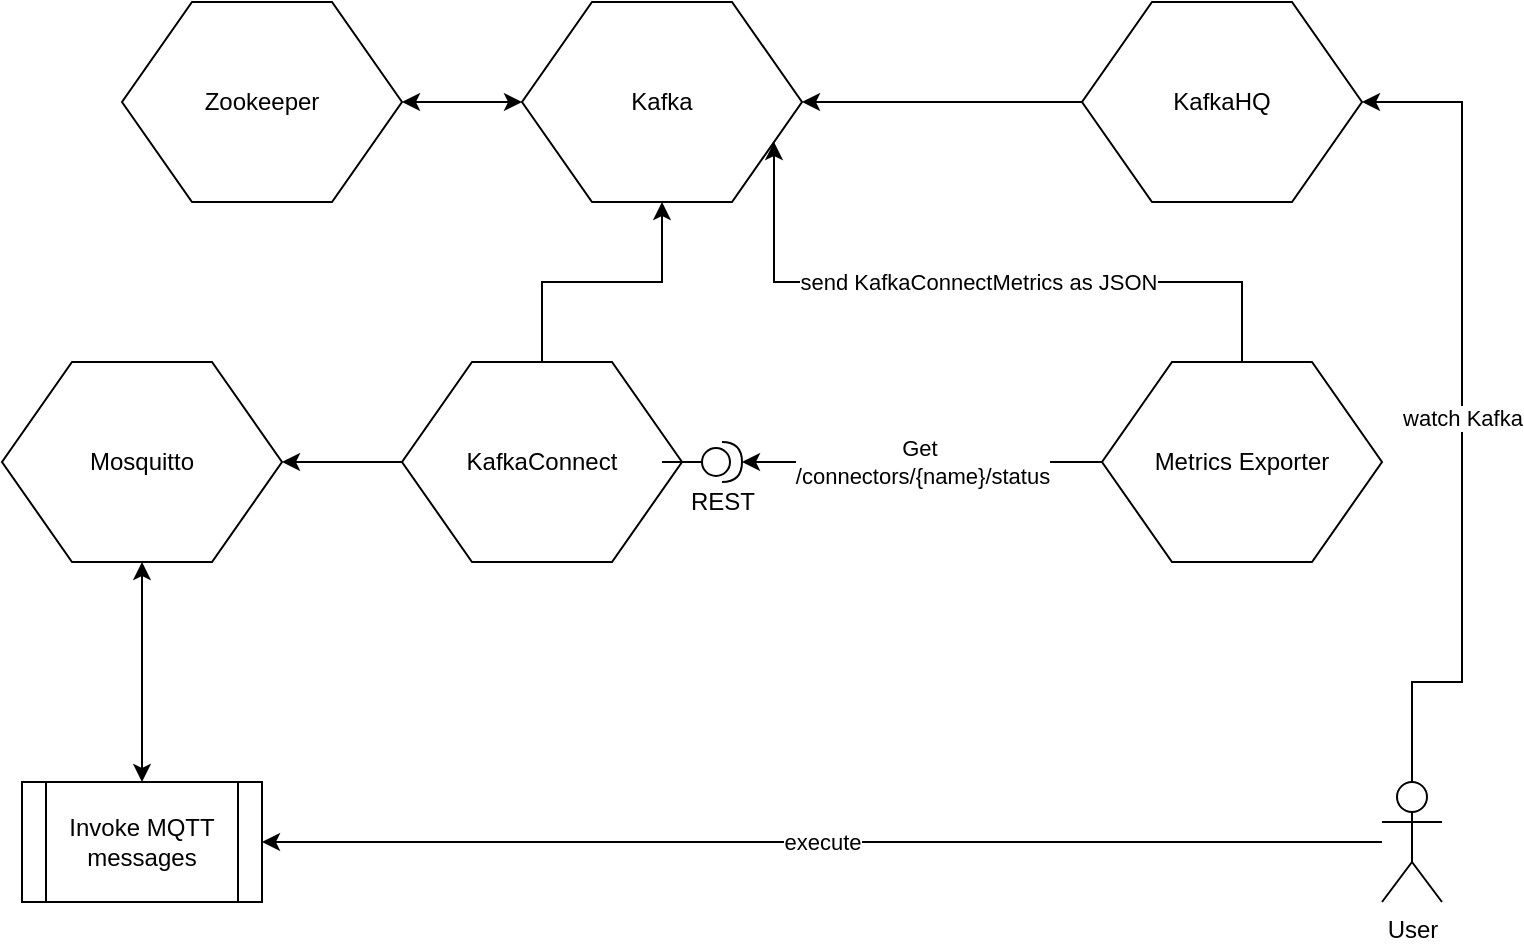 <mxfile version="12.9.9" type="device"><diagram id="1NkWZyy_v6i_I5l--Wnk" name="Page-1"><mxGraphModel dx="1106" dy="853" grid="1" gridSize="10" guides="1" tooltips="1" connect="1" arrows="1" fold="1" page="1" pageScale="1" pageWidth="1654" pageHeight="1169" math="0" shadow="0"><root><mxCell id="0"/><mxCell id="1" parent="0"/><mxCell id="vUknawqnKvZkunKDsxrC-11" style="edgeStyle=orthogonalEdgeStyle;rounded=0;orthogonalLoop=1;jettySize=auto;html=1;entryX=1;entryY=0.5;entryDx=0;entryDy=0;startArrow=classic;startFill=1;" edge="1" parent="1" source="vUknawqnKvZkunKDsxrC-1" target="vUknawqnKvZkunKDsxrC-4"><mxGeometry relative="1" as="geometry"/></mxCell><mxCell id="vUknawqnKvZkunKDsxrC-1" value="Kafka" style="shape=hexagon;perimeter=hexagonPerimeter2;whiteSpace=wrap;html=1;size=0.25" vertex="1" parent="1"><mxGeometry x="280" y="290" width="140" height="100" as="geometry"/></mxCell><mxCell id="vUknawqnKvZkunKDsxrC-8" style="edgeStyle=orthogonalEdgeStyle;rounded=0;orthogonalLoop=1;jettySize=auto;html=1;entryX=1;entryY=0.5;entryDx=0;entryDy=0;" edge="1" parent="1" source="vUknawqnKvZkunKDsxrC-2" target="vUknawqnKvZkunKDsxrC-3"><mxGeometry relative="1" as="geometry"/></mxCell><mxCell id="vUknawqnKvZkunKDsxrC-9" style="edgeStyle=orthogonalEdgeStyle;rounded=0;orthogonalLoop=1;jettySize=auto;html=1;entryX=0.5;entryY=1;entryDx=0;entryDy=0;" edge="1" parent="1" source="vUknawqnKvZkunKDsxrC-2" target="vUknawqnKvZkunKDsxrC-1"><mxGeometry relative="1" as="geometry"/></mxCell><mxCell id="vUknawqnKvZkunKDsxrC-2" value="KafkaConnect" style="shape=hexagon;perimeter=hexagonPerimeter2;whiteSpace=wrap;html=1;size=0.25" vertex="1" parent="1"><mxGeometry x="220" y="470" width="140" height="100" as="geometry"/></mxCell><mxCell id="vUknawqnKvZkunKDsxrC-3" value="Mosquitto" style="shape=hexagon;perimeter=hexagonPerimeter2;whiteSpace=wrap;html=1;size=0.25" vertex="1" parent="1"><mxGeometry x="20" y="470" width="140" height="100" as="geometry"/></mxCell><mxCell id="vUknawqnKvZkunKDsxrC-4" value="Zookeeper" style="shape=hexagon;perimeter=hexagonPerimeter2;whiteSpace=wrap;html=1;size=0.25" vertex="1" parent="1"><mxGeometry x="80" y="290" width="140" height="100" as="geometry"/></mxCell><mxCell id="vUknawqnKvZkunKDsxrC-10" style="edgeStyle=orthogonalEdgeStyle;rounded=0;orthogonalLoop=1;jettySize=auto;html=1;entryX=1;entryY=0.5;entryDx=0;entryDy=0;" edge="1" parent="1" source="vUknawqnKvZkunKDsxrC-5" target="vUknawqnKvZkunKDsxrC-1"><mxGeometry relative="1" as="geometry"/></mxCell><mxCell id="vUknawqnKvZkunKDsxrC-5" value="KafkaHQ" style="shape=hexagon;perimeter=hexagonPerimeter2;whiteSpace=wrap;html=1;size=0.25" vertex="1" parent="1"><mxGeometry x="560" y="290" width="140" height="100" as="geometry"/></mxCell><mxCell id="vUknawqnKvZkunKDsxrC-12" value="execute" style="edgeStyle=orthogonalEdgeStyle;rounded=0;orthogonalLoop=1;jettySize=auto;html=1;startArrow=none;startFill=0;" edge="1" parent="1" source="vUknawqnKvZkunKDsxrC-6" target="vUknawqnKvZkunKDsxrC-7"><mxGeometry relative="1" as="geometry"/></mxCell><mxCell id="vUknawqnKvZkunKDsxrC-13" value="watch Kafka" style="edgeStyle=orthogonalEdgeStyle;rounded=0;orthogonalLoop=1;jettySize=auto;html=1;entryX=1;entryY=0.5;entryDx=0;entryDy=0;startArrow=none;startFill=0;" edge="1" parent="1" source="vUknawqnKvZkunKDsxrC-6" target="vUknawqnKvZkunKDsxrC-5"><mxGeometry relative="1" as="geometry"><Array as="points"><mxPoint x="725" y="630"/><mxPoint x="750" y="630"/><mxPoint x="750" y="340"/></Array></mxGeometry></mxCell><mxCell id="vUknawqnKvZkunKDsxrC-6" value="User" style="shape=umlActor;verticalLabelPosition=bottom;labelBackgroundColor=#ffffff;verticalAlign=top;html=1;outlineConnect=0;" vertex="1" parent="1"><mxGeometry x="710" y="680" width="30" height="60" as="geometry"/></mxCell><mxCell id="vUknawqnKvZkunKDsxrC-14" style="edgeStyle=orthogonalEdgeStyle;rounded=0;orthogonalLoop=1;jettySize=auto;html=1;entryX=0.5;entryY=1;entryDx=0;entryDy=0;startArrow=classic;startFill=1;" edge="1" parent="1" source="vUknawqnKvZkunKDsxrC-7" target="vUknawqnKvZkunKDsxrC-3"><mxGeometry relative="1" as="geometry"/></mxCell><mxCell id="vUknawqnKvZkunKDsxrC-7" value="Invoke MQTT messages" style="shape=process;whiteSpace=wrap;html=1;backgroundOutline=1;" vertex="1" parent="1"><mxGeometry x="30" y="680" width="120" height="60" as="geometry"/></mxCell><mxCell id="vUknawqnKvZkunKDsxrC-17" value="send&amp;nbsp;KafkaConnectMetrics as JSON" style="edgeStyle=orthogonalEdgeStyle;rounded=0;orthogonalLoop=1;jettySize=auto;html=1;entryX=1;entryY=0.75;entryDx=0;entryDy=0;startArrow=none;startFill=0;exitX=0.5;exitY=0;exitDx=0;exitDy=0;" edge="1" parent="1" source="vUknawqnKvZkunKDsxrC-15" target="vUknawqnKvZkunKDsxrC-1"><mxGeometry relative="1" as="geometry"/></mxCell><mxCell id="vUknawqnKvZkunKDsxrC-20" value="Get&amp;nbsp;&lt;br&gt;/connectors/{name}/status" style="edgeStyle=orthogonalEdgeStyle;rounded=0;orthogonalLoop=1;jettySize=auto;html=1;entryX=1;entryY=0.5;entryDx=0;entryDy=0;entryPerimeter=0;startArrow=none;startFill=0;" edge="1" parent="1" source="vUknawqnKvZkunKDsxrC-15" target="vUknawqnKvZkunKDsxrC-18"><mxGeometry relative="1" as="geometry"/></mxCell><mxCell id="vUknawqnKvZkunKDsxrC-15" value="Metrics Exporter" style="shape=hexagon;perimeter=hexagonPerimeter2;whiteSpace=wrap;html=1;size=0.25" vertex="1" parent="1"><mxGeometry x="570" y="470" width="140" height="100" as="geometry"/></mxCell><mxCell id="vUknawqnKvZkunKDsxrC-19" style="edgeStyle=orthogonalEdgeStyle;rounded=0;orthogonalLoop=1;jettySize=auto;html=1;entryX=1;entryY=0.5;entryDx=0;entryDy=0;startArrow=none;startFill=0;endArrow=none;endFill=0;" edge="1" parent="1" source="vUknawqnKvZkunKDsxrC-18" target="vUknawqnKvZkunKDsxrC-2"><mxGeometry relative="1" as="geometry"/></mxCell><mxCell id="vUknawqnKvZkunKDsxrC-18" value="REST" style="shape=providedRequiredInterface;html=1;verticalLabelPosition=bottom;" vertex="1" parent="1"><mxGeometry x="370" y="510" width="20" height="20" as="geometry"/></mxCell></root></mxGraphModel></diagram></mxfile>